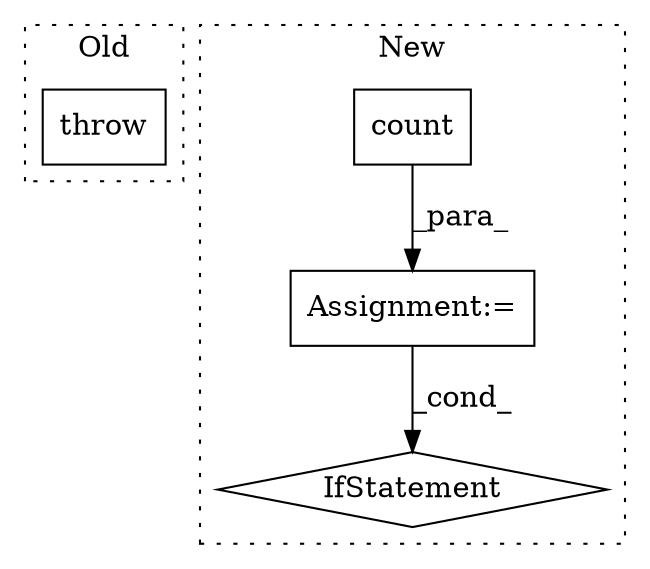 digraph G {
subgraph cluster0 {
1 [label="throw" a="53" s="6125" l="6" shape="box"];
label = "Old";
style="dotted";
}
subgraph cluster1 {
2 [label="count" a="32" s="5966" l="7" shape="box"];
3 [label="IfStatement" a="25" s="6137,6147" l="4,2" shape="diamond"];
4 [label="Assignment:=" a="7" s="5891,5973" l="57,2" shape="box"];
label = "New";
style="dotted";
}
2 -> 4 [label="_para_"];
4 -> 3 [label="_cond_"];
}